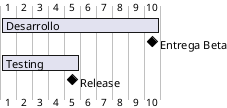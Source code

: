 

@startgantt
[Desarrollo] lasts 10 days
[Entrega Beta] happens at [Desarrollo]'s end
[Testing] lasts 5 days
[Release] happens at [Testing]'s end
@endgantt